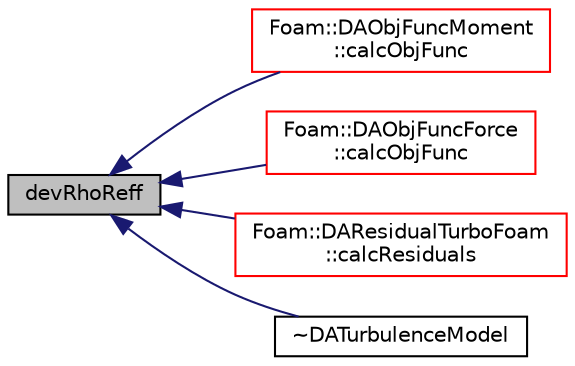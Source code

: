 digraph "devRhoReff"
{
  bgcolor="transparent";
  edge [fontname="Helvetica",fontsize="10",labelfontname="Helvetica",labelfontsize="10"];
  node [fontname="Helvetica",fontsize="10",shape=record];
  rankdir="LR";
  Node132 [label="devRhoReff",height=0.2,width=0.4,color="black", fillcolor="grey75", style="filled", fontcolor="black"];
  Node132 -> Node133 [dir="back",color="midnightblue",fontsize="10",style="solid",fontname="Helvetica"];
  Node133 [label="Foam::DAObjFuncMoment\l::calcObjFunc",height=0.2,width=0.4,color="red",URL="$classFoam_1_1DAObjFuncMoment.html#aff7d67902025442333a1a88cce51695e",tooltip="calculate the value of objective function "];
  Node132 -> Node135 [dir="back",color="midnightblue",fontsize="10",style="solid",fontname="Helvetica"];
  Node135 [label="Foam::DAObjFuncForce\l::calcObjFunc",height=0.2,width=0.4,color="red",URL="$classFoam_1_1DAObjFuncForce.html#aff7d67902025442333a1a88cce51695e",tooltip="calculate the value of objective function "];
  Node132 -> Node137 [dir="back",color="midnightblue",fontsize="10",style="solid",fontname="Helvetica"];
  Node137 [label="Foam::DAResidualTurboFoam\l::calcResiduals",height=0.2,width=0.4,color="red",URL="$classFoam_1_1DAResidualTurboFoam.html#a4b38dbac981107ec6386d78322323535",tooltip="compute residual "];
  Node132 -> Node139 [dir="back",color="midnightblue",fontsize="10",style="solid",fontname="Helvetica"];
  Node139 [label="~DATurbulenceModel",height=0.2,width=0.4,color="black",URL="$classFoam_1_1DATurbulenceModel.html#a4da443a900be70678681adc3cb584741"];
}
